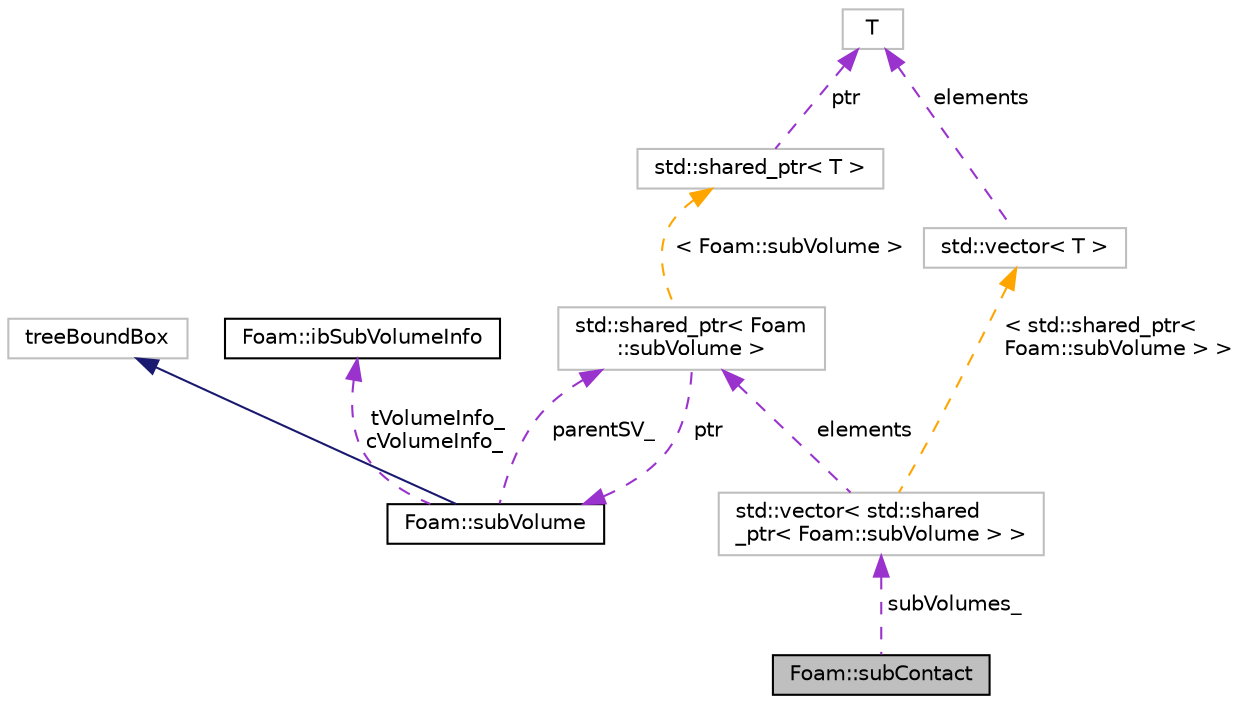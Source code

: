 digraph "Foam::subContact"
{
 // LATEX_PDF_SIZE
  edge [fontname="Helvetica",fontsize="10",labelfontname="Helvetica",labelfontsize="10"];
  node [fontname="Helvetica",fontsize="10",shape=record];
  Node1 [label="Foam::subContact",height=0.2,width=0.4,color="black", fillcolor="grey75", style="filled", fontcolor="black",tooltip=" "];
  Node2 -> Node1 [dir="back",color="darkorchid3",fontsize="10",style="dashed",label=" subVolumes_" ];
  Node2 [label="std::vector\< std::shared\l_ptr\< Foam::subVolume \> \>",height=0.2,width=0.4,color="grey75", fillcolor="white", style="filled",tooltip=" "];
  Node3 -> Node2 [dir="back",color="darkorchid3",fontsize="10",style="dashed",label=" elements" ];
  Node3 [label="std::shared_ptr\< Foam\l::subVolume \>",height=0.2,width=0.4,color="grey75", fillcolor="white", style="filled",tooltip=" "];
  Node4 -> Node3 [dir="back",color="darkorchid3",fontsize="10",style="dashed",label=" ptr" ];
  Node4 [label="Foam::subVolume",height=0.2,width=0.4,color="black", fillcolor="white", style="filled",URL="$classFoam_1_1subVolume.html",tooltip=" "];
  Node5 -> Node4 [dir="back",color="midnightblue",fontsize="10",style="solid"];
  Node5 [label="treeBoundBox",height=0.2,width=0.4,color="grey75", fillcolor="white", style="filled",tooltip=" "];
  Node3 -> Node4 [dir="back",color="darkorchid3",fontsize="10",style="dashed",label=" parentSV_" ];
  Node6 -> Node4 [dir="back",color="darkorchid3",fontsize="10",style="dashed",label=" tVolumeInfo_\ncVolumeInfo_" ];
  Node6 [label="Foam::ibSubVolumeInfo",height=0.2,width=0.4,color="black", fillcolor="white", style="filled",URL="$structFoam_1_1ibSubVolumeInfo.html",tooltip=" "];
  Node7 -> Node3 [dir="back",color="orange",fontsize="10",style="dashed",label=" \< Foam::subVolume \>" ];
  Node7 [label="std::shared_ptr\< T \>",height=0.2,width=0.4,color="grey75", fillcolor="white", style="filled",tooltip="STL class."];
  Node8 -> Node7 [dir="back",color="darkorchid3",fontsize="10",style="dashed",label=" ptr" ];
  Node8 [label="T",height=0.2,width=0.4,color="grey75", fillcolor="white", style="filled",tooltip=" "];
  Node9 -> Node2 [dir="back",color="orange",fontsize="10",style="dashed",label=" \< std::shared_ptr\<\l Foam::subVolume \> \>" ];
  Node9 [label="std::vector\< T \>",height=0.2,width=0.4,color="grey75", fillcolor="white", style="filled",tooltip="STL class."];
  Node8 -> Node9 [dir="back",color="darkorchid3",fontsize="10",style="dashed",label=" elements" ];
}
